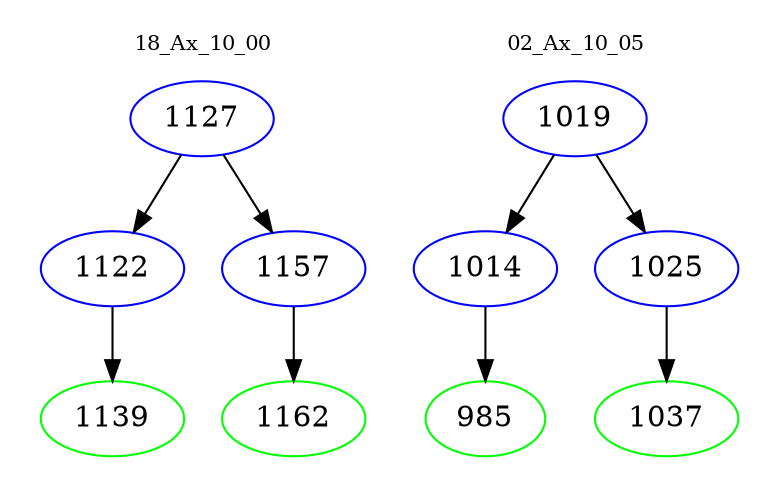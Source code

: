 digraph{
subgraph cluster_0 {
color = white
label = "18_Ax_10_00";
fontsize=10;
T0_1127 [label="1127", color="blue"]
T0_1127 -> T0_1122 [color="black"]
T0_1122 [label="1122", color="blue"]
T0_1122 -> T0_1139 [color="black"]
T0_1139 [label="1139", color="green"]
T0_1127 -> T0_1157 [color="black"]
T0_1157 [label="1157", color="blue"]
T0_1157 -> T0_1162 [color="black"]
T0_1162 [label="1162", color="green"]
}
subgraph cluster_1 {
color = white
label = "02_Ax_10_05";
fontsize=10;
T1_1019 [label="1019", color="blue"]
T1_1019 -> T1_1014 [color="black"]
T1_1014 [label="1014", color="blue"]
T1_1014 -> T1_985 [color="black"]
T1_985 [label="985", color="green"]
T1_1019 -> T1_1025 [color="black"]
T1_1025 [label="1025", color="blue"]
T1_1025 -> T1_1037 [color="black"]
T1_1037 [label="1037", color="green"]
}
}
